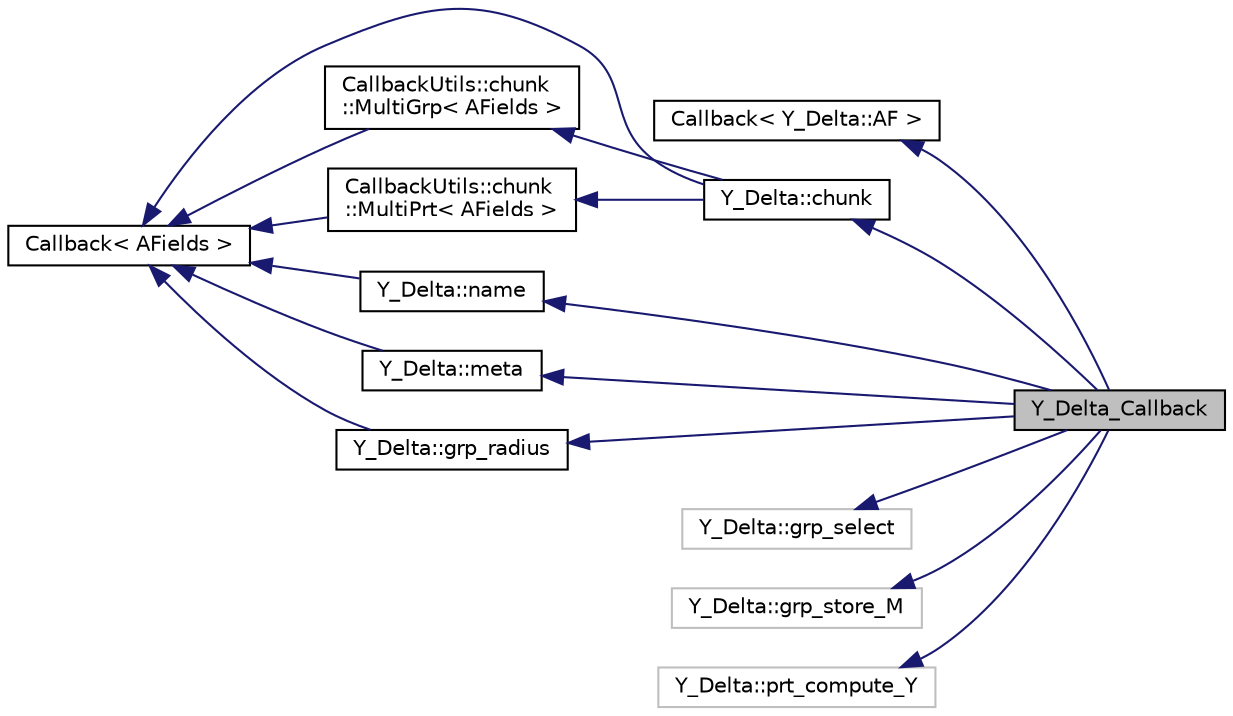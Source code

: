 digraph "Y_Delta_Callback"
{
 // LATEX_PDF_SIZE
  edge [fontname="Helvetica",fontsize="10",labelfontname="Helvetica",labelfontsize="10"];
  node [fontname="Helvetica",fontsize="10",shape=record];
  rankdir="LR";
  Node1 [label="Y_Delta_Callback",height=0.2,width=0.4,color="black", fillcolor="grey75", style="filled", fontcolor="black",tooltip=" "];
  Node2 -> Node1 [dir="back",color="midnightblue",fontsize="10",style="solid",fontname="Helvetica"];
  Node2 [label="Callback\< Y_Delta::AF \>",height=0.2,width=0.4,color="black", fillcolor="white", style="filled",URL="$struct_callback.html",tooltip=" "];
  Node3 -> Node1 [dir="back",color="midnightblue",fontsize="10",style="solid",fontname="Helvetica"];
  Node3 [label="Y_Delta::chunk",height=0.2,width=0.4,color="black", fillcolor="white", style="filled",URL="$struct_callback_utils_1_1chunk_1_1_multi.html",tooltip=" "];
  Node4 -> Node3 [dir="back",color="midnightblue",fontsize="10",style="solid",fontname="Helvetica"];
  Node4 [label="Callback\< AFields \>",height=0.2,width=0.4,color="black", fillcolor="white", style="filled",URL="$struct_callback.html",tooltip=" "];
  Node5 -> Node3 [dir="back",color="midnightblue",fontsize="10",style="solid",fontname="Helvetica"];
  Node5 [label="CallbackUtils::chunk\l::MultiGrp\< AFields \>",height=0.2,width=0.4,color="black", fillcolor="white", style="filled",URL="$class_callback_utils_1_1chunk_1_1_multi_grp.html",tooltip=" "];
  Node4 -> Node5 [dir="back",color="midnightblue",fontsize="10",style="solid",fontname="Helvetica"];
  Node6 -> Node3 [dir="back",color="midnightblue",fontsize="10",style="solid",fontname="Helvetica"];
  Node6 [label="CallbackUtils::chunk\l::MultiPrt\< AFields \>",height=0.2,width=0.4,color="black", fillcolor="white", style="filled",URL="$class_callback_utils_1_1chunk_1_1_multi_prt.html",tooltip=" "];
  Node4 -> Node6 [dir="back",color="midnightblue",fontsize="10",style="solid",fontname="Helvetica"];
  Node7 -> Node1 [dir="back",color="midnightblue",fontsize="10",style="solid",fontname="Helvetica"];
  Node7 [label="Y_Delta::name",height=0.2,width=0.4,color="black", fillcolor="white", style="filled",URL="$struct_callback_utils_1_1name_1_1_illustris.html",tooltip=" "];
  Node4 -> Node7 [dir="back",color="midnightblue",fontsize="10",style="solid",fontname="Helvetica"];
  Node8 -> Node1 [dir="back",color="midnightblue",fontsize="10",style="solid",fontname="Helvetica"];
  Node8 [label="Y_Delta::meta",height=0.2,width=0.4,color="black", fillcolor="white", style="filled",URL="$struct_callback_utils_1_1meta_1_1_illustris.html",tooltip=" "];
  Node4 -> Node8 [dir="back",color="midnightblue",fontsize="10",style="solid",fontname="Helvetica"];
  Node9 -> Node1 [dir="back",color="midnightblue",fontsize="10",style="solid",fontname="Helvetica"];
  Node9 [label="Y_Delta::grp_select",height=0.2,width=0.4,color="grey75", fillcolor="white", style="filled",tooltip=" "];
  Node10 -> Node1 [dir="back",color="midnightblue",fontsize="10",style="solid",fontname="Helvetica"];
  Node10 [label="Y_Delta::grp_radius",height=0.2,width=0.4,color="black", fillcolor="white", style="filled",URL="$class_callback_utils_1_1radius_1_1_simple.html",tooltip=" "];
  Node4 -> Node10 [dir="back",color="midnightblue",fontsize="10",style="solid",fontname="Helvetica"];
  Node11 -> Node1 [dir="back",color="midnightblue",fontsize="10",style="solid",fontname="Helvetica"];
  Node11 [label="Y_Delta::grp_store_M",height=0.2,width=0.4,color="grey75", fillcolor="white", style="filled",tooltip=" "];
  Node12 -> Node1 [dir="back",color="midnightblue",fontsize="10",style="solid",fontname="Helvetica"];
  Node12 [label="Y_Delta::prt_compute_Y",height=0.2,width=0.4,color="grey75", fillcolor="white", style="filled",tooltip=" "];
}
